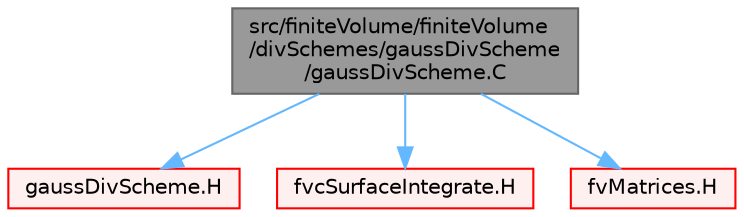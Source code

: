 digraph "src/finiteVolume/finiteVolume/divSchemes/gaussDivScheme/gaussDivScheme.C"
{
 // LATEX_PDF_SIZE
  bgcolor="transparent";
  edge [fontname=Helvetica,fontsize=10,labelfontname=Helvetica,labelfontsize=10];
  node [fontname=Helvetica,fontsize=10,shape=box,height=0.2,width=0.4];
  Node1 [id="Node000001",label="src/finiteVolume/finiteVolume\l/divSchemes/gaussDivScheme\l/gaussDivScheme.C",height=0.2,width=0.4,color="gray40", fillcolor="grey60", style="filled", fontcolor="black",tooltip=" "];
  Node1 -> Node2 [id="edge1_Node000001_Node000002",color="steelblue1",style="solid",tooltip=" "];
  Node2 [id="Node000002",label="gaussDivScheme.H",height=0.2,width=0.4,color="red", fillcolor="#FFF0F0", style="filled",URL="$gaussDivScheme_8H.html",tooltip=" "];
  Node1 -> Node150 [id="edge2_Node000001_Node000150",color="steelblue1",style="solid",tooltip=" "];
  Node150 [id="Node000150",label="fvcSurfaceIntegrate.H",height=0.2,width=0.4,color="red", fillcolor="#FFF0F0", style="filled",URL="$fvcSurfaceIntegrate_8H.html",tooltip="Surface integrate surfaceField creating a volField. Surface sum a surfaceField creating a volField."];
  Node1 -> Node152 [id="edge3_Node000001_Node000152",color="steelblue1",style="solid",tooltip=" "];
  Node152 [id="Node000152",label="fvMatrices.H",height=0.2,width=0.4,color="red", fillcolor="#FFF0F0", style="filled",URL="$fvMatrices_8H.html",tooltip="A special matrix type and solver, designed for finite volume solutions of scalar equations."];
}
